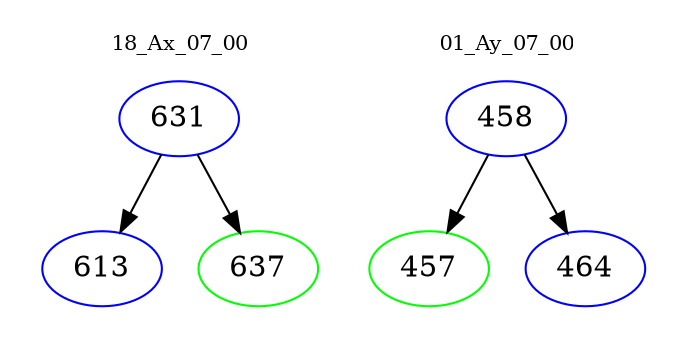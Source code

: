 digraph{
subgraph cluster_0 {
color = white
label = "18_Ax_07_00";
fontsize=10;
T0_631 [label="631", color="blue"]
T0_631 -> T0_613 [color="black"]
T0_613 [label="613", color="blue"]
T0_631 -> T0_637 [color="black"]
T0_637 [label="637", color="green"]
}
subgraph cluster_1 {
color = white
label = "01_Ay_07_00";
fontsize=10;
T1_458 [label="458", color="blue"]
T1_458 -> T1_457 [color="black"]
T1_457 [label="457", color="green"]
T1_458 -> T1_464 [color="black"]
T1_464 [label="464", color="blue"]
}
}
